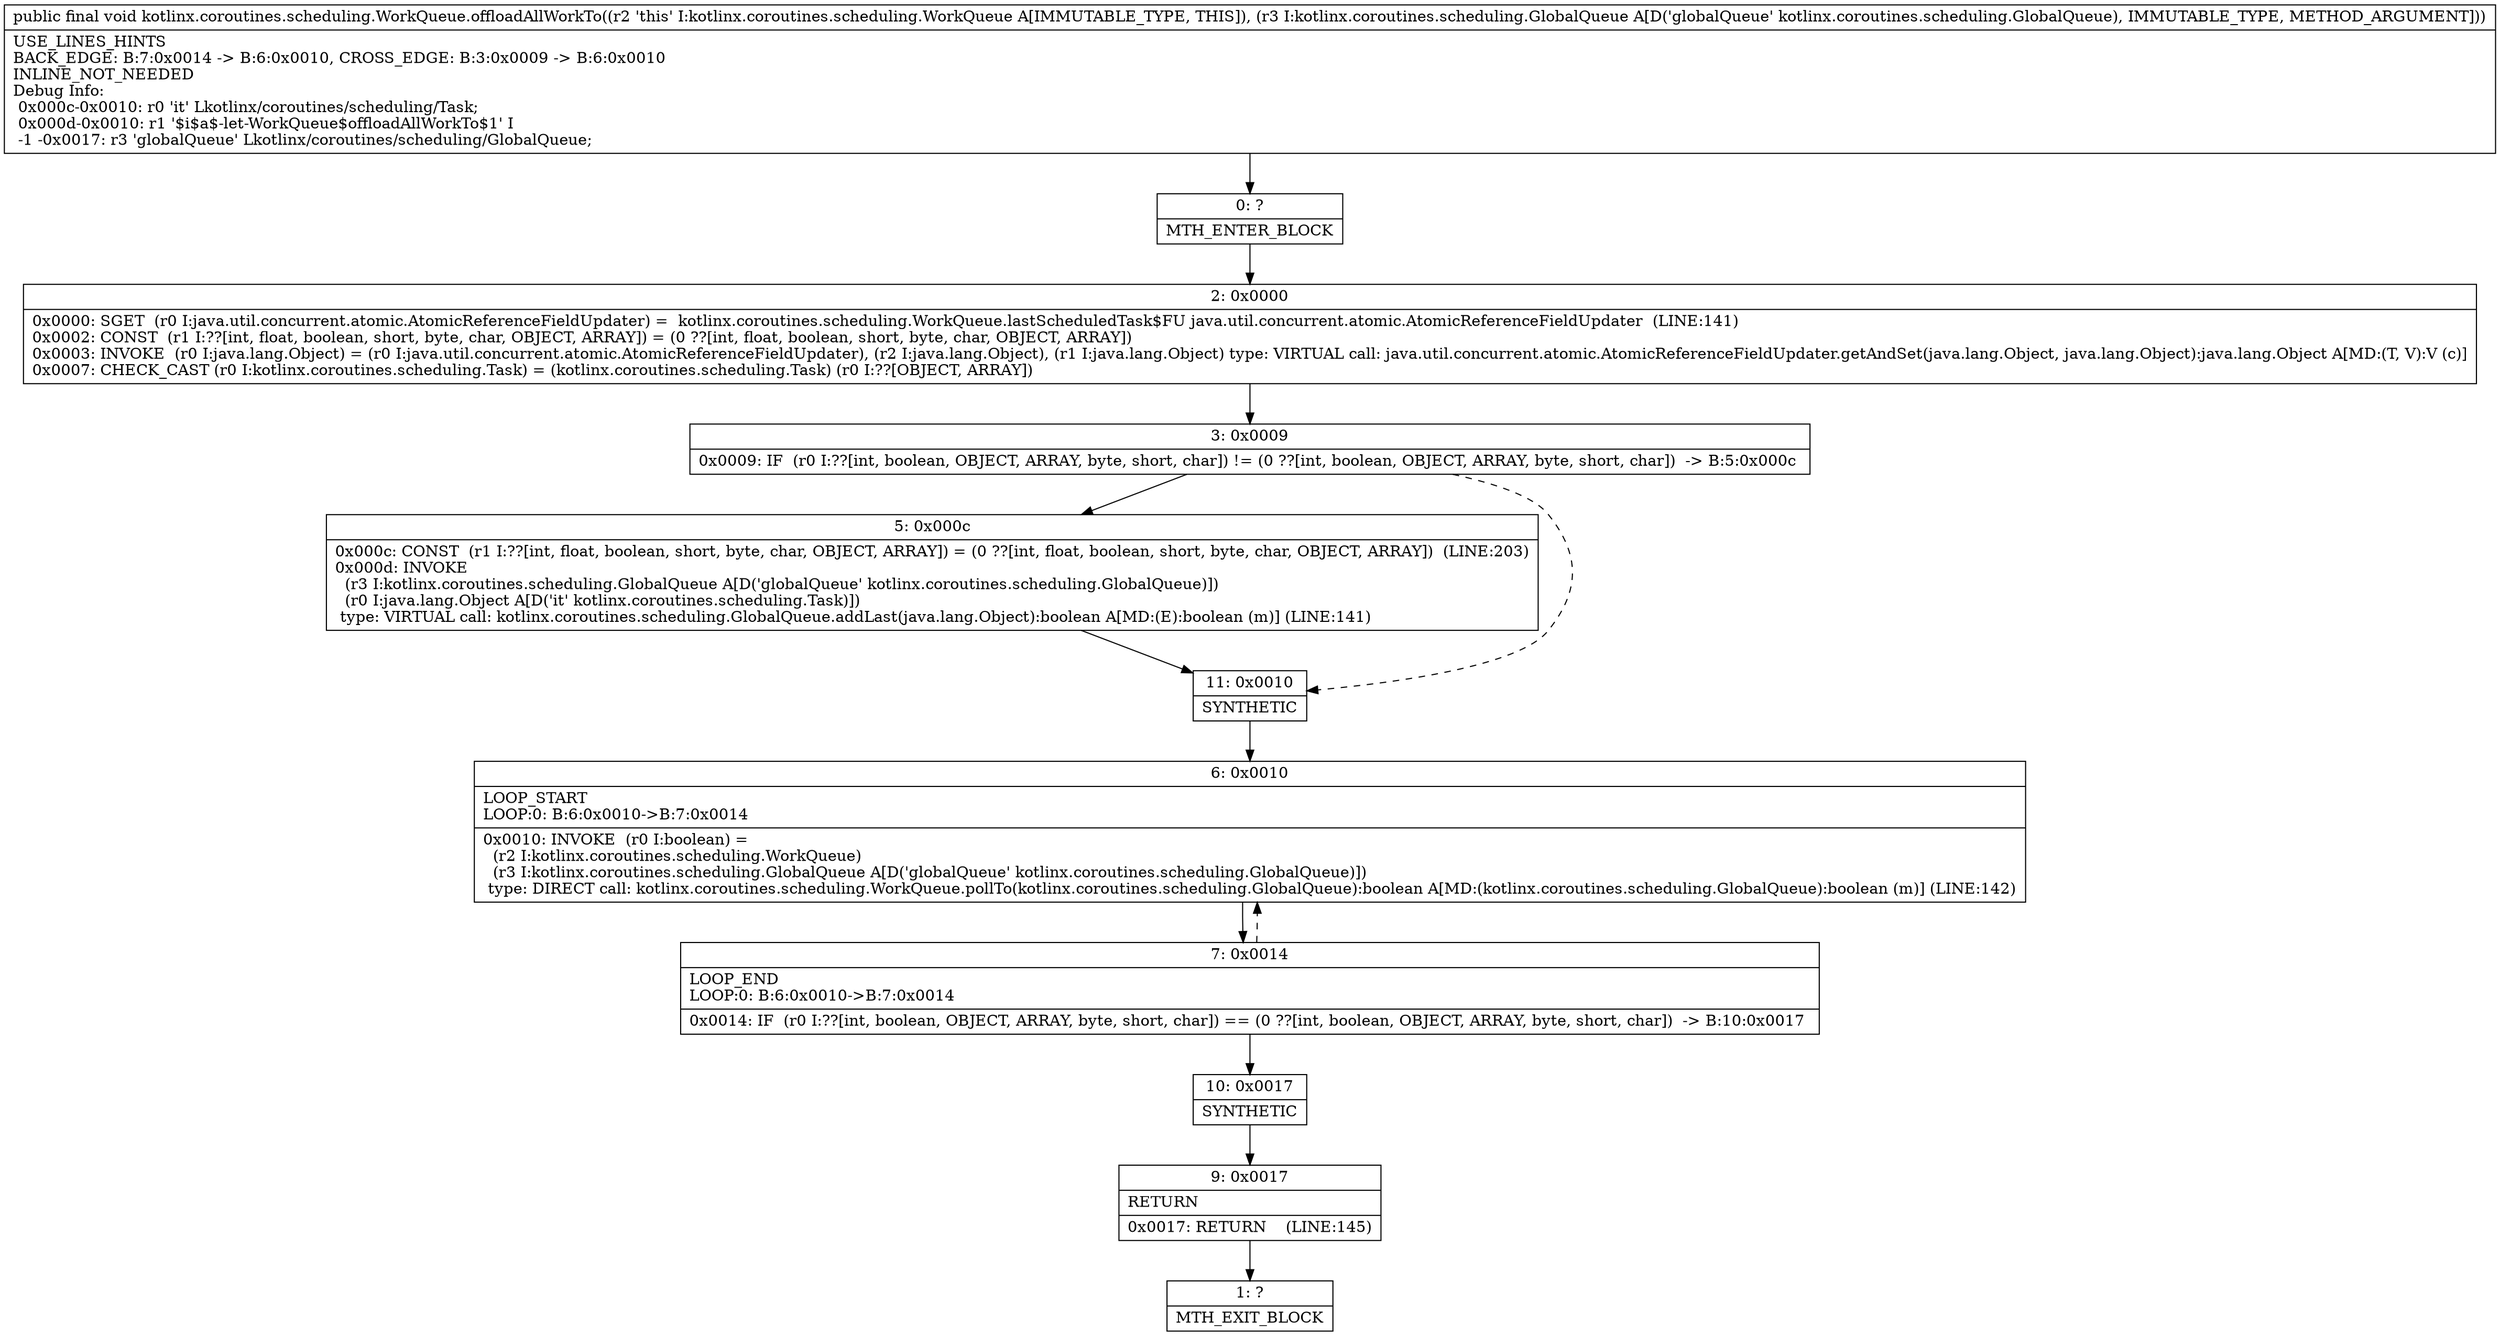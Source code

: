 digraph "CFG forkotlinx.coroutines.scheduling.WorkQueue.offloadAllWorkTo(Lkotlinx\/coroutines\/scheduling\/GlobalQueue;)V" {
Node_0 [shape=record,label="{0\:\ ?|MTH_ENTER_BLOCK\l}"];
Node_2 [shape=record,label="{2\:\ 0x0000|0x0000: SGET  (r0 I:java.util.concurrent.atomic.AtomicReferenceFieldUpdater) =  kotlinx.coroutines.scheduling.WorkQueue.lastScheduledTask$FU java.util.concurrent.atomic.AtomicReferenceFieldUpdater  (LINE:141)\l0x0002: CONST  (r1 I:??[int, float, boolean, short, byte, char, OBJECT, ARRAY]) = (0 ??[int, float, boolean, short, byte, char, OBJECT, ARRAY]) \l0x0003: INVOKE  (r0 I:java.lang.Object) = (r0 I:java.util.concurrent.atomic.AtomicReferenceFieldUpdater), (r2 I:java.lang.Object), (r1 I:java.lang.Object) type: VIRTUAL call: java.util.concurrent.atomic.AtomicReferenceFieldUpdater.getAndSet(java.lang.Object, java.lang.Object):java.lang.Object A[MD:(T, V):V (c)]\l0x0007: CHECK_CAST (r0 I:kotlinx.coroutines.scheduling.Task) = (kotlinx.coroutines.scheduling.Task) (r0 I:??[OBJECT, ARRAY]) \l}"];
Node_3 [shape=record,label="{3\:\ 0x0009|0x0009: IF  (r0 I:??[int, boolean, OBJECT, ARRAY, byte, short, char]) != (0 ??[int, boolean, OBJECT, ARRAY, byte, short, char])  \-\> B:5:0x000c \l}"];
Node_5 [shape=record,label="{5\:\ 0x000c|0x000c: CONST  (r1 I:??[int, float, boolean, short, byte, char, OBJECT, ARRAY]) = (0 ??[int, float, boolean, short, byte, char, OBJECT, ARRAY])  (LINE:203)\l0x000d: INVOKE  \l  (r3 I:kotlinx.coroutines.scheduling.GlobalQueue A[D('globalQueue' kotlinx.coroutines.scheduling.GlobalQueue)])\l  (r0 I:java.lang.Object A[D('it' kotlinx.coroutines.scheduling.Task)])\l type: VIRTUAL call: kotlinx.coroutines.scheduling.GlobalQueue.addLast(java.lang.Object):boolean A[MD:(E):boolean (m)] (LINE:141)\l}"];
Node_11 [shape=record,label="{11\:\ 0x0010|SYNTHETIC\l}"];
Node_6 [shape=record,label="{6\:\ 0x0010|LOOP_START\lLOOP:0: B:6:0x0010\-\>B:7:0x0014\l|0x0010: INVOKE  (r0 I:boolean) = \l  (r2 I:kotlinx.coroutines.scheduling.WorkQueue)\l  (r3 I:kotlinx.coroutines.scheduling.GlobalQueue A[D('globalQueue' kotlinx.coroutines.scheduling.GlobalQueue)])\l type: DIRECT call: kotlinx.coroutines.scheduling.WorkQueue.pollTo(kotlinx.coroutines.scheduling.GlobalQueue):boolean A[MD:(kotlinx.coroutines.scheduling.GlobalQueue):boolean (m)] (LINE:142)\l}"];
Node_7 [shape=record,label="{7\:\ 0x0014|LOOP_END\lLOOP:0: B:6:0x0010\-\>B:7:0x0014\l|0x0014: IF  (r0 I:??[int, boolean, OBJECT, ARRAY, byte, short, char]) == (0 ??[int, boolean, OBJECT, ARRAY, byte, short, char])  \-\> B:10:0x0017 \l}"];
Node_10 [shape=record,label="{10\:\ 0x0017|SYNTHETIC\l}"];
Node_9 [shape=record,label="{9\:\ 0x0017|RETURN\l|0x0017: RETURN    (LINE:145)\l}"];
Node_1 [shape=record,label="{1\:\ ?|MTH_EXIT_BLOCK\l}"];
MethodNode[shape=record,label="{public final void kotlinx.coroutines.scheduling.WorkQueue.offloadAllWorkTo((r2 'this' I:kotlinx.coroutines.scheduling.WorkQueue A[IMMUTABLE_TYPE, THIS]), (r3 I:kotlinx.coroutines.scheduling.GlobalQueue A[D('globalQueue' kotlinx.coroutines.scheduling.GlobalQueue), IMMUTABLE_TYPE, METHOD_ARGUMENT]))  | USE_LINES_HINTS\lBACK_EDGE: B:7:0x0014 \-\> B:6:0x0010, CROSS_EDGE: B:3:0x0009 \-\> B:6:0x0010\lINLINE_NOT_NEEDED\lDebug Info:\l  0x000c\-0x0010: r0 'it' Lkotlinx\/coroutines\/scheduling\/Task;\l  0x000d\-0x0010: r1 '$i$a$\-let\-WorkQueue$offloadAllWorkTo$1' I\l  \-1 \-0x0017: r3 'globalQueue' Lkotlinx\/coroutines\/scheduling\/GlobalQueue;\l}"];
MethodNode -> Node_0;Node_0 -> Node_2;
Node_2 -> Node_3;
Node_3 -> Node_5;
Node_3 -> Node_11[style=dashed];
Node_5 -> Node_11;
Node_11 -> Node_6;
Node_6 -> Node_7;
Node_7 -> Node_6[style=dashed];
Node_7 -> Node_10;
Node_10 -> Node_9;
Node_9 -> Node_1;
}

